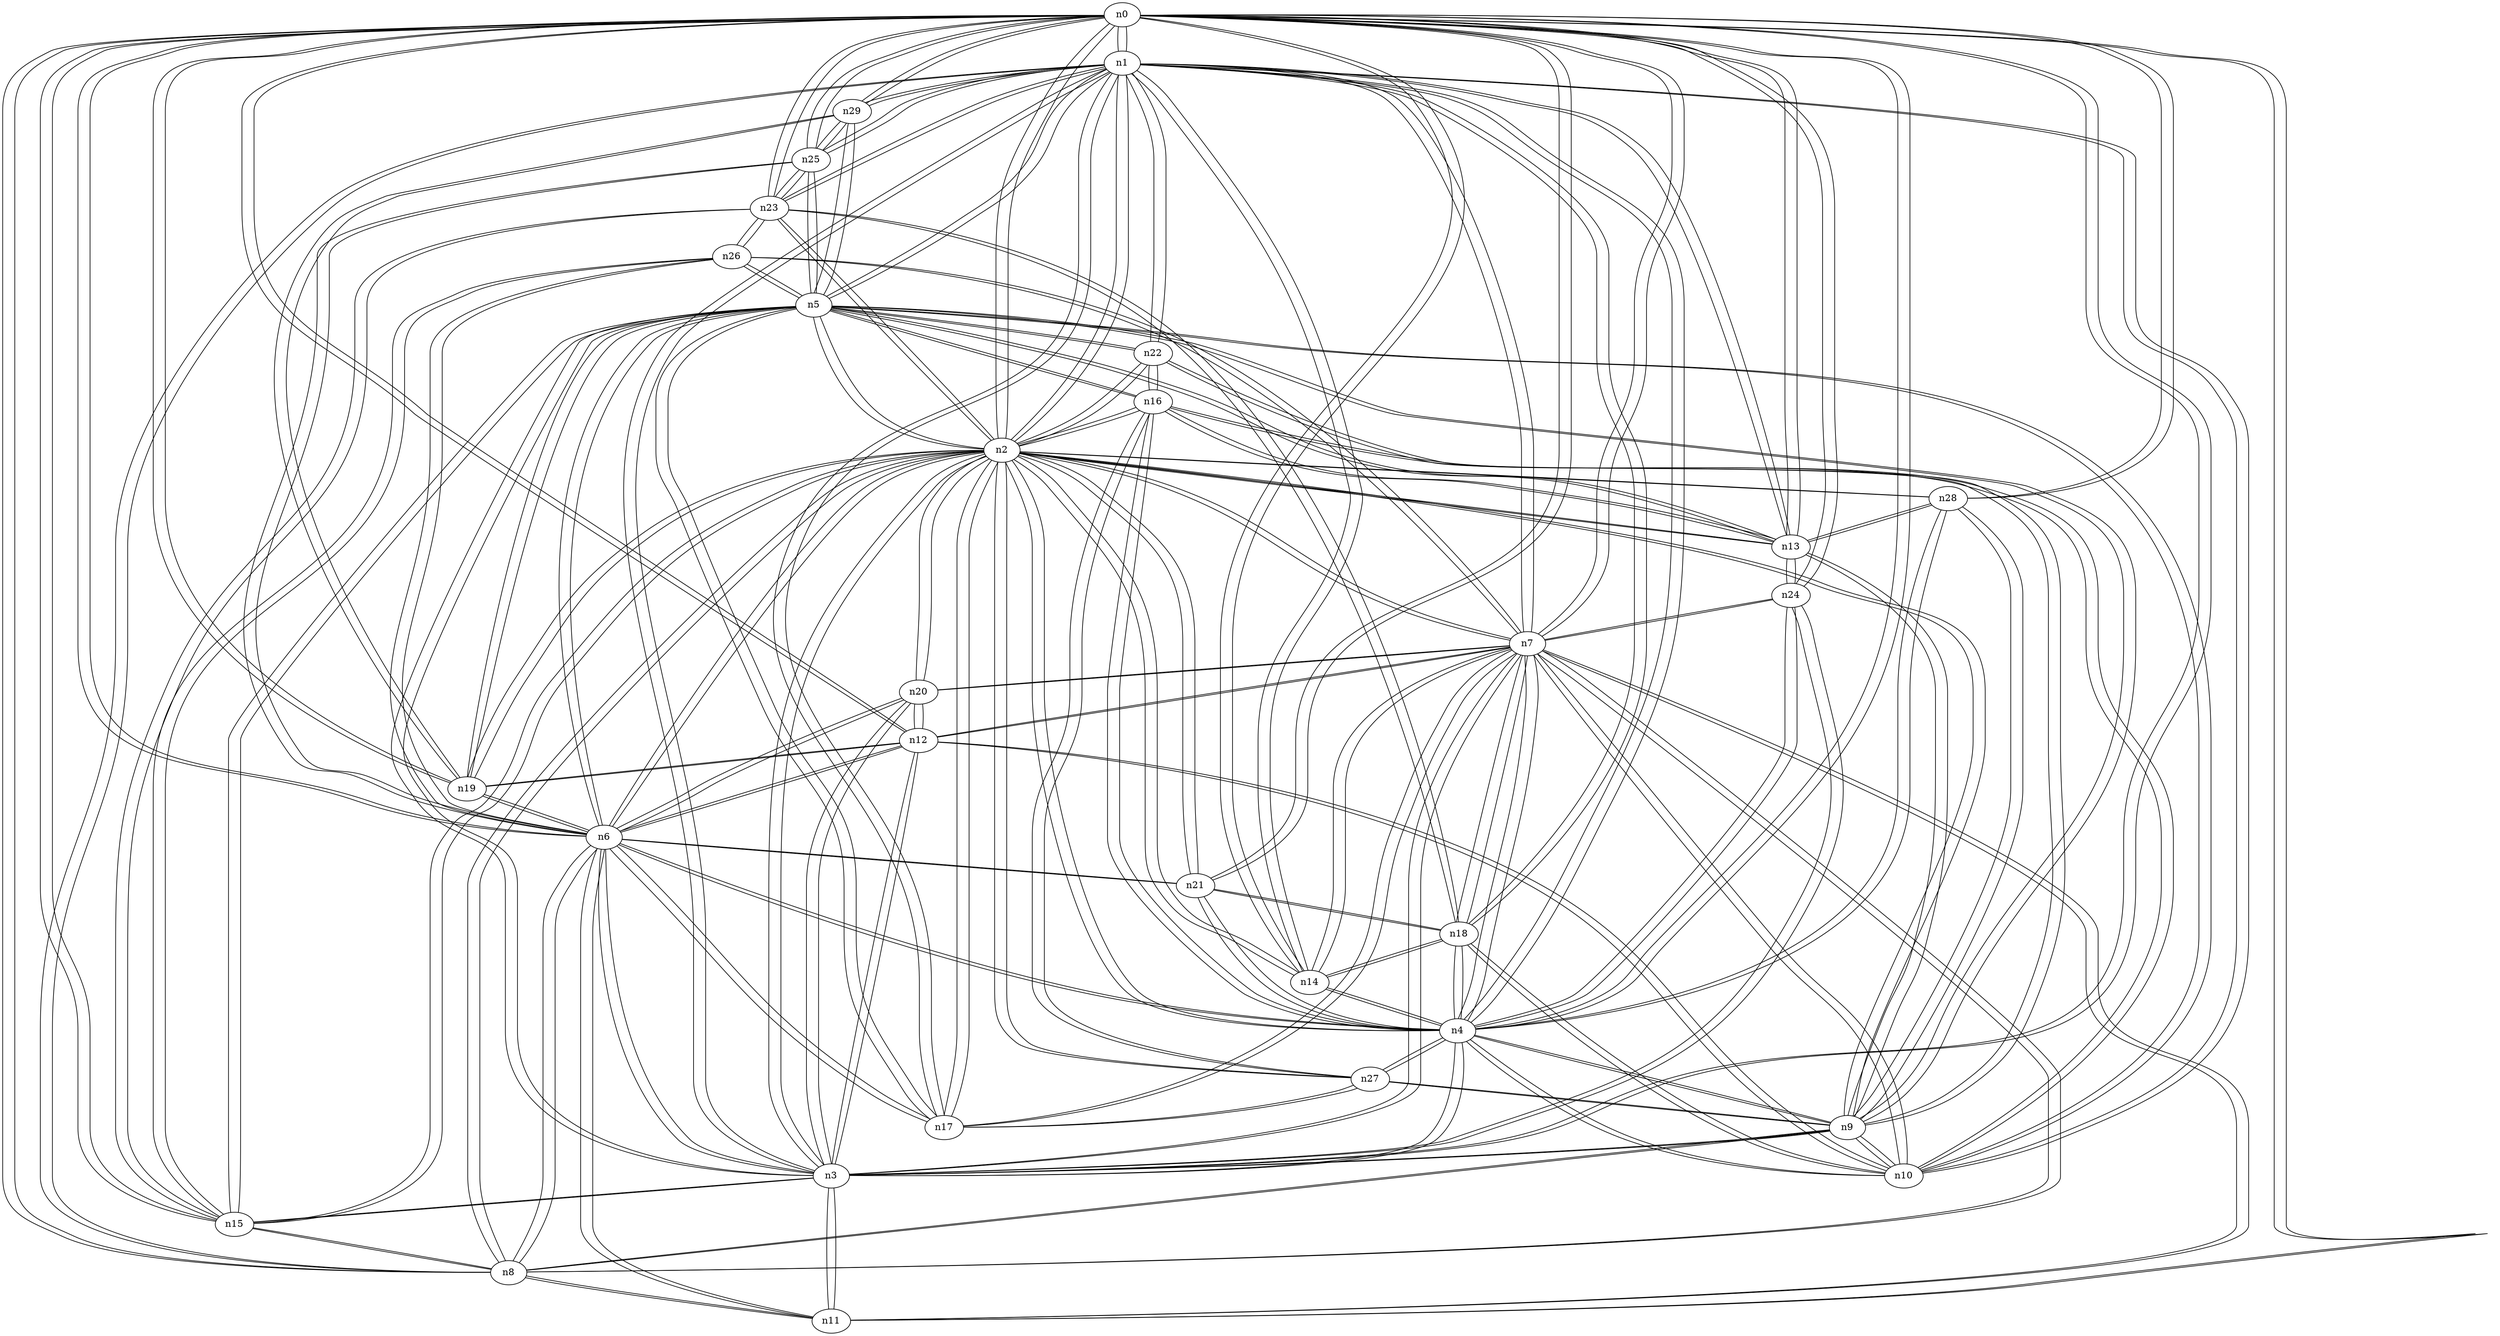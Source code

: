 graph {
n0;
n1;
n2;
n3;
n4;
n5;
n6;
n7;
n8;
n9;
n10;
n11;
n12;
n13;
n14;
n15;
n16;
n17;
n18;
n19;
n20;
n21;
n22;
n23;
n24;
n25;
n26;
n27;
n28;
n29;
n0 -- n21;
n0 -- n13;
n0 -- n6;
n0 -- n12;
n0 -- n3;
n0 -- n14;
n0 -- n1;
n0 -- n4;
n0 -- n2;
n0 -- n19;
n0 -- n11;
n0 -- n29;
n0 -- n8;
n0 -- n24;
n0 -- n7;
n0 -- n15;
n0 -- n28;
n0 -- n23;
n0 -- n25;
n1 -- n10;
n1 -- n13;
n1 -- n3;
n1 -- n0;
n1 -- n5;
n1 -- n14;
n1 -- n22;
n1 -- n4;
n1 -- n2;
n1 -- n29;
n1 -- n8;
n1 -- n17;
n1 -- n7;
n1 -- n18;
n1 -- n23;
n1 -- n25;
n2 -- n21;
n2 -- n13;
n2 -- n6;
n2 -- n9;
n2 -- n20;
n2 -- n16;
n2 -- n3;
n2 -- n0;
n2 -- n5;
n2 -- n27;
n2 -- n14;
n2 -- n1;
n2 -- n22;
n2 -- n4;
n2 -- n19;
n2 -- n8;
n2 -- n17;
n2 -- n7;
n2 -- n15;
n2 -- n28;
n2 -- n23;
n3 -- n6;
n3 -- n9;
n3 -- n20;
n3 -- n12;
n3 -- n0;
n3 -- n5;
n3 -- n1;
n3 -- n4;
n3 -- n2;
n3 -- n11;
n3 -- n24;
n3 -- n7;
n3 -- n15;
n4 -- n21;
n4 -- n10;
n4 -- n6;
n4 -- n9;
n4 -- n16;
n4 -- n3;
n4 -- n0;
n4 -- n27;
n4 -- n14;
n4 -- n1;
n4 -- n2;
n4 -- n24;
n4 -- n7;
n4 -- n18;
n4 -- n28;
n5 -- n10;
n5 -- n13;
n5 -- n6;
n5 -- n9;
n5 -- n16;
n5 -- n3;
n5 -- n1;
n5 -- n22;
n5 -- n2;
n5 -- n19;
n5 -- n29;
n5 -- n26;
n5 -- n17;
n5 -- n15;
n5 -- n25;
n6 -- n21;
n6 -- n20;
n6 -- n12;
n6 -- n3;
n6 -- n0;
n6 -- n5;
n6 -- n4;
n6 -- n2;
n6 -- n19;
n6 -- n11;
n6 -- n8;
n6 -- n26;
n6 -- n17;
n6 -- n25;
n7 -- n10;
n7 -- n20;
n7 -- n12;
n7 -- n3;
n7 -- n0;
n7 -- n14;
n7 -- n1;
n7 -- n4;
n7 -- n2;
n7 -- n11;
n7 -- n8;
n7 -- n26;
n7 -- n17;
n7 -- n24;
n7 -- n18;
n8 -- n2;
n8 -- n6;
n8 -- n11;
n8 -- n9;
n8 -- n7;
n8 -- n15;
n8 -- n0;
n8 -- n1;
n9 -- n4;
n9 -- n2;
n9 -- n10;
n9 -- n13;
n9 -- n8;
n9 -- n28;
n9 -- n3;
n9 -- n5;
n9 -- n27;
n9 -- n22;
n10 -- n4;
n10 -- n9;
n10 -- n12;
n10 -- n7;
n10 -- n16;
n10 -- n18;
n10 -- n5;
n10 -- n1;
n11 -- n6;
n11 -- n8;
n11 -- n7;
n11 -- n3;
n11 -- n0;
n12 -- n10;
n12 -- n19;
n12 -- n6;
n12 -- n20;
n12 -- n7;
n12 -- n3;
n12 -- n0;
n13 -- n2;
n13 -- n9;
n13 -- n24;
n13 -- n16;
n13 -- n28;
n13 -- n0;
n13 -- n5;
n13 -- n1;
n14 -- n4;
n14 -- n2;
n14 -- n7;
n14 -- n18;
n14 -- n0;
n14 -- n1;
n15 -- n2;
n15 -- n8;
n15 -- n26;
n15 -- n3;
n15 -- n0;
n15 -- n5;
n15 -- n23;
n16 -- n4;
n16 -- n2;
n16 -- n10;
n16 -- n13;
n16 -- n5;
n16 -- n27;
n16 -- n22;
n17 -- n2;
n17 -- n6;
n17 -- n7;
n17 -- n5;
n17 -- n27;
n17 -- n1;
n18 -- n4;
n18 -- n21;
n18 -- n10;
n18 -- n7;
n18 -- n23;
n18 -- n14;
n18 -- n1;
n19 -- n2;
n19 -- n6;
n19 -- n29;
n19 -- n12;
n19 -- n5;
n19 -- n0;
n20 -- n2;
n20 -- n6;
n20 -- n12;
n20 -- n7;
n20 -- n3;
n21 -- n4;
n21 -- n2;
n21 -- n6;
n21 -- n18;
n21 -- n0;
n22 -- n2;
n22 -- n9;
n22 -- n16;
n22 -- n5;
n22 -- n1;
n23 -- n2;
n23 -- n26;
n23 -- n15;
n23 -- n18;
n23 -- n0;
n23 -- n1;
n23 -- n25;
n24 -- n4;
n24 -- n13;
n24 -- n7;
n24 -- n3;
n24 -- n0;
n25 -- n6;
n25 -- n29;
n25 -- n5;
n25 -- n0;
n25 -- n23;
n25 -- n1;
n26 -- n6;
n26 -- n7;
n26 -- n15;
n26 -- n23;
n26 -- n5;
n27 -- n4;
n27 -- n2;
n27 -- n9;
n27 -- n17;
n27 -- n16;
n28 -- n4;
n28 -- n2;
n28 -- n13;
n28 -- n9;
n28 -- n0;
n29 -- n19;
n29 -- n0;
n29 -- n5;
n29 -- n25;
n29 -- n1;
}
